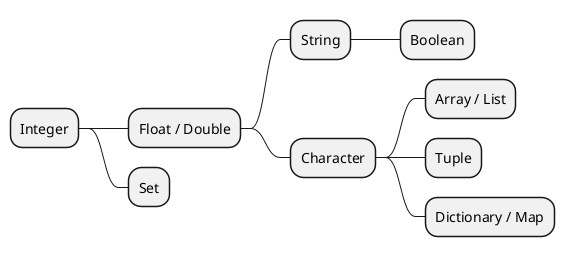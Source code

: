 @startmindmap (tipe data)
* Integer
** Float / Double
*** String
**** Boolean
*** Character
**** Array / List
**** Tuple
**** Dictionary / Map
** Set
@endmindmap